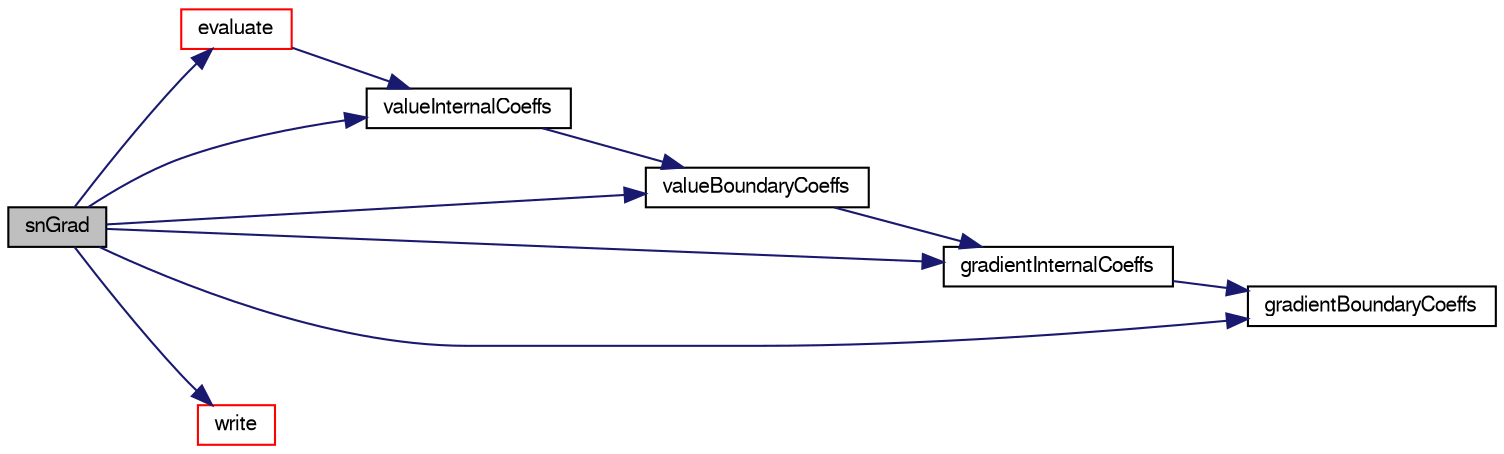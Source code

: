 digraph "snGrad"
{
  bgcolor="transparent";
  edge [fontname="FreeSans",fontsize="10",labelfontname="FreeSans",labelfontsize="10"];
  node [fontname="FreeSans",fontsize="10",shape=record];
  rankdir="LR";
  Node212 [label="snGrad",height=0.2,width=0.4,color="black", fillcolor="grey75", style="filled", fontcolor="black"];
  Node212 -> Node213 [color="midnightblue",fontsize="10",style="solid",fontname="FreeSans"];
  Node213 [label="evaluate",height=0.2,width=0.4,color="red",URL="$a21982.html#a3b59c070ab0408e3bbb21927540159f4",tooltip="Evaluate the patch field. "];
  Node213 -> Node215 [color="midnightblue",fontsize="10",style="solid",fontname="FreeSans"];
  Node215 [label="valueInternalCoeffs",height=0.2,width=0.4,color="black",URL="$a21982.html#a2b42863403587b404576ca43b676433e",tooltip="Return the matrix diagonal coefficients corresponding to the. "];
  Node215 -> Node216 [color="midnightblue",fontsize="10",style="solid",fontname="FreeSans"];
  Node216 [label="valueBoundaryCoeffs",height=0.2,width=0.4,color="black",URL="$a21982.html#a91b17c5b11d5369441c2de805b957c68",tooltip="Return the matrix source coefficients corresponding to the. "];
  Node216 -> Node217 [color="midnightblue",fontsize="10",style="solid",fontname="FreeSans"];
  Node217 [label="gradientInternalCoeffs",height=0.2,width=0.4,color="black",URL="$a21982.html#acfc2155b5e8a256253770a1f0b2a840b",tooltip="Return the matrix diagonal coefficients corresponding to the. "];
  Node217 -> Node218 [color="midnightblue",fontsize="10",style="solid",fontname="FreeSans"];
  Node218 [label="gradientBoundaryCoeffs",height=0.2,width=0.4,color="black",URL="$a21982.html#aa96c9200cdd52d1806c6de044661f0f0",tooltip="Return the matrix source coefficients corresponding to the. "];
  Node212 -> Node218 [color="midnightblue",fontsize="10",style="solid",fontname="FreeSans"];
  Node212 -> Node217 [color="midnightblue",fontsize="10",style="solid",fontname="FreeSans"];
  Node212 -> Node216 [color="midnightblue",fontsize="10",style="solid",fontname="FreeSans"];
  Node212 -> Node215 [color="midnightblue",fontsize="10",style="solid",fontname="FreeSans"];
  Node212 -> Node219 [color="midnightblue",fontsize="10",style="solid",fontname="FreeSans"];
  Node219 [label="write",height=0.2,width=0.4,color="red",URL="$a21982.html#a293fdfec8bdfbd5c3913ab4c9f3454ff",tooltip="Write. "];
}
